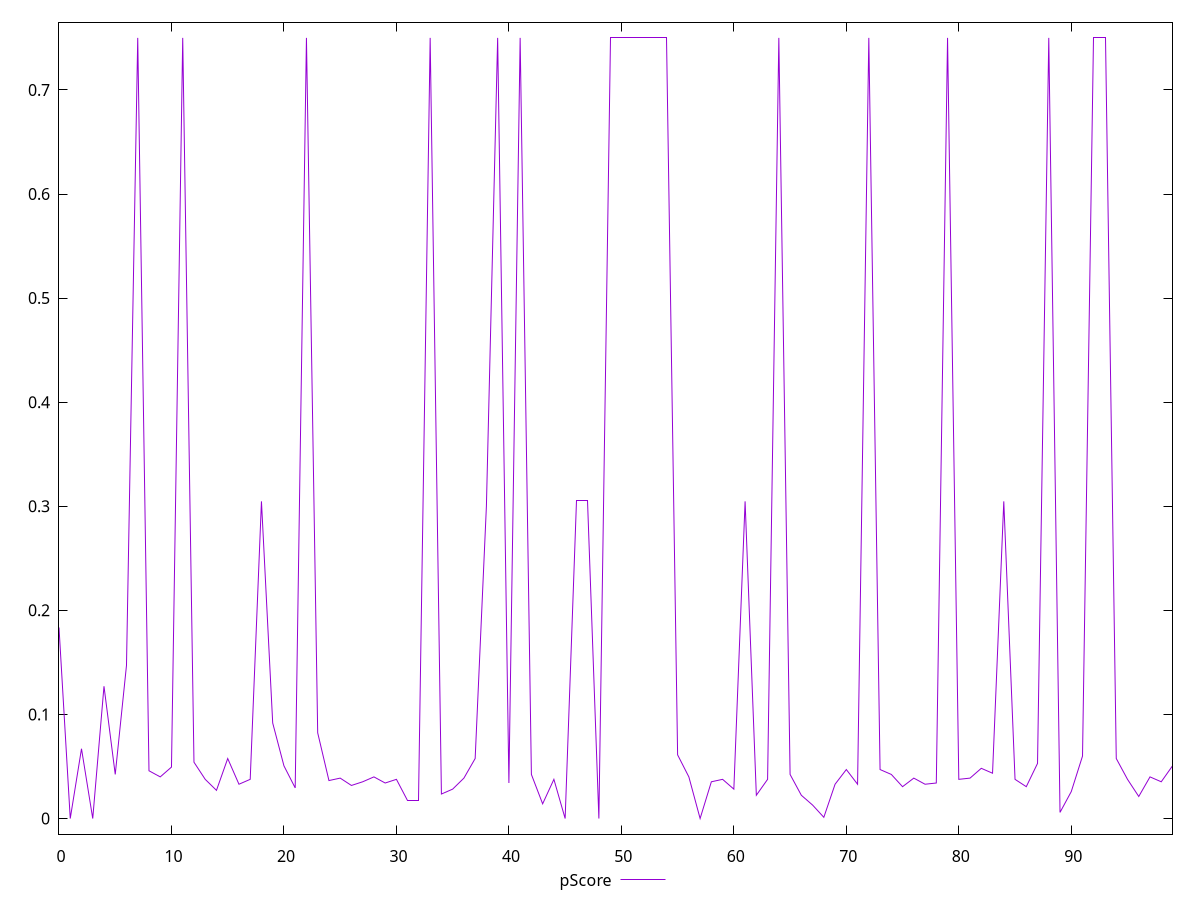 reset

$pScore <<EOF
0 0.18352941176470589
1 0
2 0.06705882352941173
3 0
4 0.12705882352941178
5 0.04235294117647059
6 0.14705882352941174
7 0.75
8 0.045882352941176485
9 0.03999999999999998
10 0.04941176470588232
11 0.75
12 0.05411764705882349
13 0.03764705882352942
14 0.027058823529411746
15 0.057647058823529385
16 0.032941176470588196
17 0.03764705882352942
18 0.30470588235294116
19 0.09176470588235291
20 0.050588235294117656
21 0.02941176470588236
22 0.75
23 0.08235294117647057
24 0.03647058823529409
25 0.0388235294117647
26 0.03176470588235292
27 0.03529411764705881
28 0.03999999999999998
29 0.03411764705882353
30 0.03764705882352942
31 0.017647058823529405
32 0.017647058823529405
33 0.75
34 0.023529411764705854
35 0.028235294117647025
36 0.0388235294117647
37 0.057647058823529385
38 0.3
39 0.75
40 0.03411764705882353
41 0.75
42 0.04235294117647059
43 0.014117647058823513
44 0.03764705882352942
45 0
46 0.3058823529411765
47 0.3058823529411765
48 0
49 0.75
50 0.75
51 0.75
52 0.75
53 0.75
54 0.75
55 0.06117647058823528
56 0.03999999999999998
57 0
58 0.03529411764705881
59 0.03764705882352942
60 0.028235294117647025
61 0.30470588235294116
62 0.022352941176470575
63 0.03764705882352942
64 0.75
65 0.04235294117647059
66 0.022352941176470575
67 0.012941176470588234
68 0.0011764705882352788
69 0.032941176470588196
70 0.047058823529411764
71 0.032941176470588196
72 0.75
73 0.047058823529411764
74 0.04235294117647059
75 0.03058823529411764
76 0.0388235294117647
77 0.032941176470588196
78 0.03411764705882353
79 0.75
80 0.03764705882352942
81 0.0388235294117647
82 0.04823529411764704
83 0.04352941176470587
84 0.30470588235294116
85 0.03764705882352942
86 0.03058823529411764
87 0.052941176470588214
88 0.75
89 0.00588235294117645
90 0.025882352941176467
91 0.06
92 0.75
93 0.75
94 0.057647058823529385
95 0.03764705882352942
96 0.021176470588235297
97 0.03999999999999998
98 0.03529411764705881
99 0.050588235294117656
EOF

set key outside below
set xrange [0:99]
set yrange [-0.015:0.765]
set trange [-0.015:0.765]
set terminal svg size 640, 500 enhanced background rgb 'white'
set output "report/report_00029_2021-02-24T13-36-40.390Z/uses-text-compression/samples/agenda/pScore/values.svg"

plot $pScore title "pScore" with line

reset
